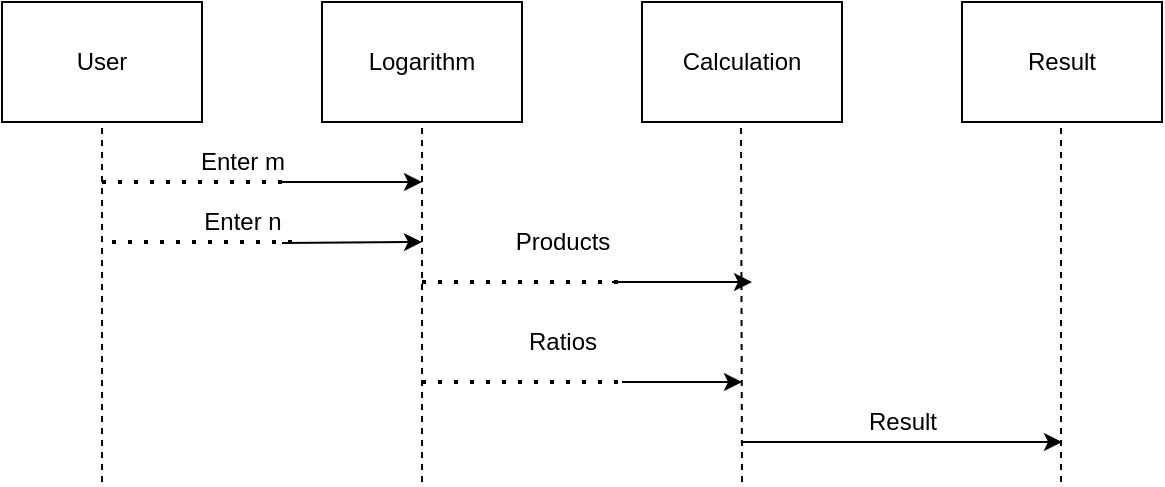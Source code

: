 <mxfile version="14.3.0" type="device"><diagram id="VP1jXvq4mxutQ0SvCXtm" name="Page-1"><mxGraphModel dx="1102" dy="557" grid="1" gridSize="10" guides="1" tooltips="1" connect="1" arrows="1" fold="1" page="1" pageScale="1" pageWidth="850" pageHeight="1100" math="0" shadow="0"><root><mxCell id="0"/><mxCell id="1" parent="0"/><mxCell id="poJ1ucI5Hg6HE1xDTqJz-1" value="User" style="rounded=0;whiteSpace=wrap;html=1;" vertex="1" parent="1"><mxGeometry x="80" y="160" width="100" height="60" as="geometry"/></mxCell><mxCell id="poJ1ucI5Hg6HE1xDTqJz-2" value="Logarithm" style="rounded=0;whiteSpace=wrap;html=1;" vertex="1" parent="1"><mxGeometry x="240" y="160" width="100" height="60" as="geometry"/></mxCell><mxCell id="poJ1ucI5Hg6HE1xDTqJz-3" value="Calculation" style="rounded=0;whiteSpace=wrap;html=1;" vertex="1" parent="1"><mxGeometry x="400" y="160" width="100" height="60" as="geometry"/></mxCell><mxCell id="poJ1ucI5Hg6HE1xDTqJz-4" value="Result" style="rounded=0;whiteSpace=wrap;html=1;" vertex="1" parent="1"><mxGeometry x="560" y="160" width="100" height="60" as="geometry"/></mxCell><mxCell id="poJ1ucI5Hg6HE1xDTqJz-5" value="" style="endArrow=none;dashed=1;html=1;entryX=0.5;entryY=1;entryDx=0;entryDy=0;" edge="1" parent="1" target="poJ1ucI5Hg6HE1xDTqJz-1"><mxGeometry width="50" height="50" relative="1" as="geometry"><mxPoint x="130" y="400" as="sourcePoint"/><mxPoint x="290" y="280" as="targetPoint"/></mxGeometry></mxCell><mxCell id="poJ1ucI5Hg6HE1xDTqJz-6" value="" style="endArrow=none;dashed=1;html=1;entryX=0.5;entryY=1;entryDx=0;entryDy=0;" edge="1" parent="1" target="poJ1ucI5Hg6HE1xDTqJz-2"><mxGeometry width="50" height="50" relative="1" as="geometry"><mxPoint x="290" y="400" as="sourcePoint"/><mxPoint x="289.5" y="230" as="targetPoint"/></mxGeometry></mxCell><mxCell id="poJ1ucI5Hg6HE1xDTqJz-7" value="" style="endArrow=none;dashed=1;html=1;entryX=0.5;entryY=1;entryDx=0;entryDy=0;" edge="1" parent="1"><mxGeometry width="50" height="50" relative="1" as="geometry"><mxPoint x="450" y="400" as="sourcePoint"/><mxPoint x="449.5" y="220" as="targetPoint"/></mxGeometry></mxCell><mxCell id="poJ1ucI5Hg6HE1xDTqJz-8" value="" style="endArrow=none;dashed=1;html=1;entryX=0.5;entryY=1;entryDx=0;entryDy=0;" edge="1" parent="1"><mxGeometry width="50" height="50" relative="1" as="geometry"><mxPoint x="609.5" y="400" as="sourcePoint"/><mxPoint x="609.5" y="220" as="targetPoint"/><Array as="points"><mxPoint x="609.5" y="310"/></Array></mxGeometry></mxCell><mxCell id="poJ1ucI5Hg6HE1xDTqJz-10" value="Enter m" style="text;html=1;align=center;verticalAlign=middle;resizable=0;points=[];autosize=1;" vertex="1" parent="1"><mxGeometry x="170" y="230" width="60" height="20" as="geometry"/></mxCell><mxCell id="poJ1ucI5Hg6HE1xDTqJz-11" value="" style="endArrow=classic;html=1;" edge="1" parent="1"><mxGeometry width="50" height="50" relative="1" as="geometry"><mxPoint x="220" y="250" as="sourcePoint"/><mxPoint x="290" y="250" as="targetPoint"/></mxGeometry></mxCell><mxCell id="poJ1ucI5Hg6HE1xDTqJz-12" value="Enter n" style="text;html=1;align=center;verticalAlign=middle;resizable=0;points=[];autosize=1;" vertex="1" parent="1"><mxGeometry x="175" y="260" width="50" height="20" as="geometry"/></mxCell><mxCell id="poJ1ucI5Hg6HE1xDTqJz-13" value="" style="endArrow=classic;html=1;" edge="1" parent="1"><mxGeometry width="50" height="50" relative="1" as="geometry"><mxPoint x="220" y="280.5" as="sourcePoint"/><mxPoint x="290" y="280" as="targetPoint"/></mxGeometry></mxCell><mxCell id="poJ1ucI5Hg6HE1xDTqJz-16" value="" style="endArrow=classic;html=1;" edge="1" parent="1"><mxGeometry width="50" height="50" relative="1" as="geometry"><mxPoint x="385" y="300" as="sourcePoint"/><mxPoint x="455" y="300" as="targetPoint"/><Array as="points"><mxPoint x="415" y="300"/></Array></mxGeometry></mxCell><mxCell id="poJ1ucI5Hg6HE1xDTqJz-17" value="Products" style="text;html=1;align=center;verticalAlign=middle;resizable=0;points=[];autosize=1;" vertex="1" parent="1"><mxGeometry x="330" y="270" width="60" height="20" as="geometry"/></mxCell><mxCell id="poJ1ucI5Hg6HE1xDTqJz-19" value="Ratios&lt;br&gt;" style="text;html=1;align=center;verticalAlign=middle;resizable=0;points=[];autosize=1;" vertex="1" parent="1"><mxGeometry x="335" y="320" width="50" height="20" as="geometry"/></mxCell><mxCell id="poJ1ucI5Hg6HE1xDTqJz-20" value="" style="endArrow=none;dashed=1;html=1;dashPattern=1 3;strokeWidth=2;" edge="1" parent="1"><mxGeometry width="50" height="50" relative="1" as="geometry"><mxPoint x="130" y="250" as="sourcePoint"/><mxPoint x="220" y="250" as="targetPoint"/></mxGeometry></mxCell><mxCell id="poJ1ucI5Hg6HE1xDTqJz-22" value="" style="endArrow=none;dashed=1;html=1;dashPattern=1 3;strokeWidth=2;" edge="1" parent="1"><mxGeometry width="50" height="50" relative="1" as="geometry"><mxPoint x="135" y="280" as="sourcePoint"/><mxPoint x="225" y="280" as="targetPoint"/></mxGeometry></mxCell><mxCell id="poJ1ucI5Hg6HE1xDTqJz-23" value="" style="endArrow=none;dashed=1;html=1;dashPattern=1 3;strokeWidth=2;" edge="1" parent="1"><mxGeometry width="50" height="50" relative="1" as="geometry"><mxPoint x="290" y="300" as="sourcePoint"/><mxPoint x="390" y="300" as="targetPoint"/></mxGeometry></mxCell><mxCell id="poJ1ucI5Hg6HE1xDTqJz-24" value="" style="endArrow=none;dashed=1;html=1;dashPattern=1 3;strokeWidth=2;" edge="1" parent="1"><mxGeometry width="50" height="50" relative="1" as="geometry"><mxPoint x="290" y="350" as="sourcePoint"/><mxPoint x="390" y="350" as="targetPoint"/></mxGeometry></mxCell><mxCell id="poJ1ucI5Hg6HE1xDTqJz-25" value="" style="endArrow=classic;html=1;" edge="1" parent="1"><mxGeometry width="50" height="50" relative="1" as="geometry"><mxPoint x="390" y="350" as="sourcePoint"/><mxPoint x="450" y="350" as="targetPoint"/><Array as="points"><mxPoint x="420" y="350"/></Array></mxGeometry></mxCell><mxCell id="poJ1ucI5Hg6HE1xDTqJz-26" value="" style="endArrow=classic;html=1;" edge="1" parent="1"><mxGeometry width="50" height="50" relative="1" as="geometry"><mxPoint x="450" y="380" as="sourcePoint"/><mxPoint x="610" y="380" as="targetPoint"/><Array as="points"><mxPoint x="540" y="380"/></Array></mxGeometry></mxCell><mxCell id="poJ1ucI5Hg6HE1xDTqJz-27" value="Result" style="text;html=1;align=center;verticalAlign=middle;resizable=0;points=[];autosize=1;" vertex="1" parent="1"><mxGeometry x="505" y="360" width="50" height="20" as="geometry"/></mxCell></root></mxGraphModel></diagram></mxfile>